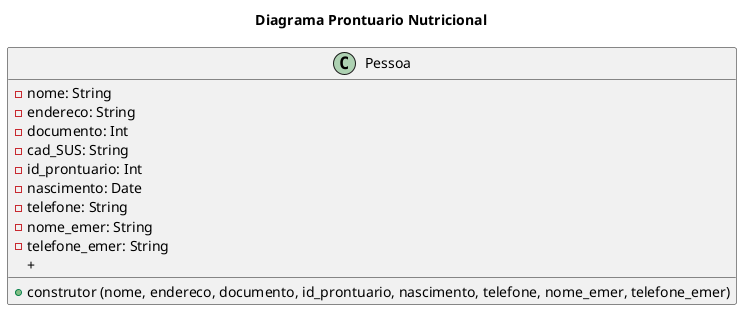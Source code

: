 @startuml Diagrama
title Diagrama Prontuario Nutricional 

class Pessoa{
    - nome: String 
    - endereco: String 
    - documento: Int
    - cad_SUS: String 
    - id_prontuario: Int 
    - nascimento: Date 
    - telefone: String 
    - nome_emer: String 
    - telefone_emer: String 
    + construtor (nome, endereco, documento, id_prontuario, nascimento, telefone, nome_emer, telefone_emer)
    + 

}